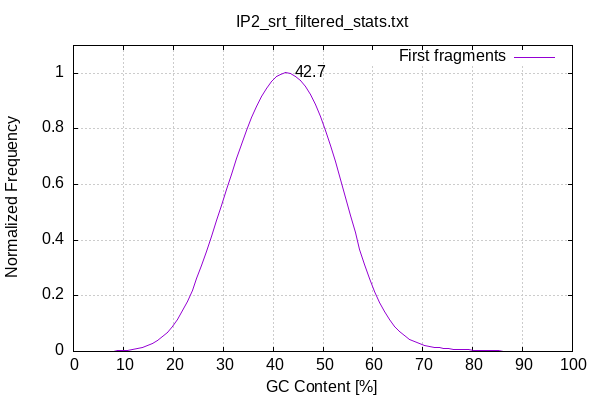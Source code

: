 
            set terminal png size 600,400 truecolor
            set output "/home/qianhui/deaf1_chipseq/data/02_data_processed/samplestats/IP2_srt_filtered_stats/gc-content.png"
            set grid xtics ytics y2tics back lc rgb "#cccccc"
            set title "IP2_srt_filtered_stats.txt" noenhanced
            set ylabel "Normalized Frequency"
            set xlabel "GC Content [%]"
            set yrange [0:1.1]
            set label sprintf("%.1f",42.71) at 42.71,1 front offset 1,0
            plot '-' smooth csplines with lines lc 1 title 'First fragments' 
        0	0.000018
2	0.000084
4	0.000268
6	0.000618
8	0.001457
10	0.003243
12	0.007151
14	0.015102
16	0.030162
18	0.055518
20	0.096060
22	0.153695
24	0.230282
26	0.323081
28	0.429551
30	0.543298
32	0.655885
34	0.763024
36	0.856660
38	0.928709
40	0.977548
42	1.000000
44	0.995390
46	0.963632
48	0.906086
50	0.820405
52	0.709686
54	0.583113
56	0.454262
58	0.334331
60	0.233326
62	0.155092
64	0.098218
66	0.061104
68	0.038040
70	0.024336
72	0.016435
74	0.011969
76	0.009054
78	0.006772
80	0.005011
82	0.003700
84	0.002447
86	0.001543
88	0.000882
90	0.000481
92	0.000210
94	0.000080
96	0.000027
98	0.000007
end
